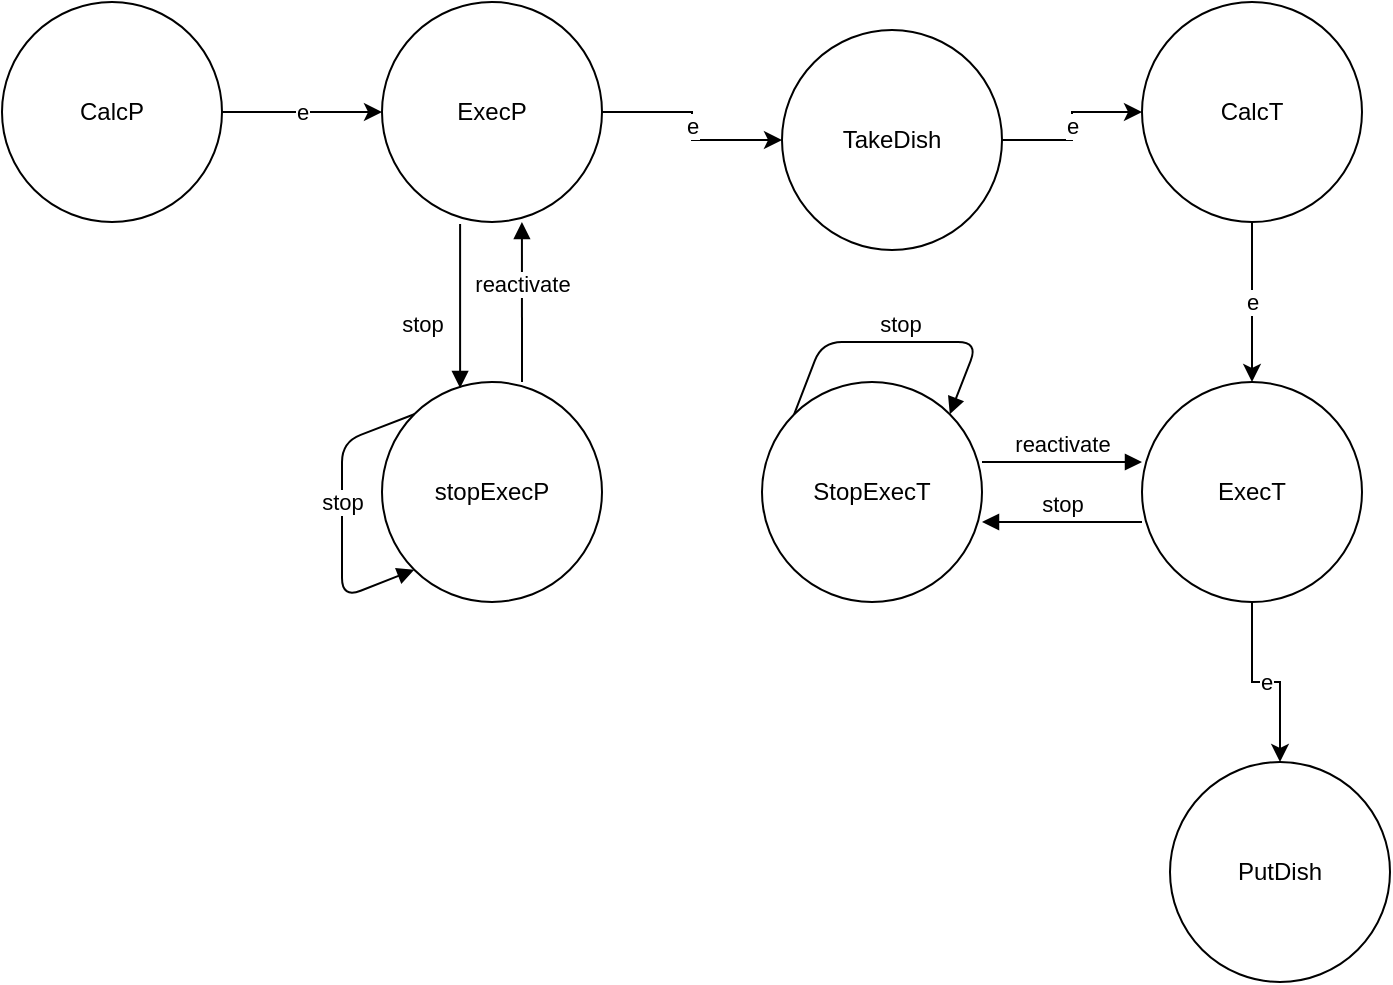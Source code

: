 <mxfile version="11.3.0" type="device" pages="1"><diagram id="aI4WEBJ9PHx0uAZKyeJp" name="Page-1"><mxGraphModel dx="854" dy="504" grid="1" gridSize="10" guides="1" tooltips="1" connect="1" arrows="1" fold="1" page="1" pageScale="1" pageWidth="827" pageHeight="1169" math="0" shadow="0"><root><mxCell id="0"/><mxCell id="1" parent="0"/><mxCell id="Bg4ZZZIwvzFPVMuxQLSE-3" value="e" style="edgeStyle=orthogonalEdgeStyle;rounded=0;orthogonalLoop=1;jettySize=auto;html=1;" edge="1" parent="1" source="Bg4ZZZIwvzFPVMuxQLSE-1" target="Bg4ZZZIwvzFPVMuxQLSE-2"><mxGeometry relative="1" as="geometry"/></mxCell><mxCell id="Bg4ZZZIwvzFPVMuxQLSE-1" value="CalcP" style="ellipse;whiteSpace=wrap;html=1;" vertex="1" parent="1"><mxGeometry x="40" y="80" width="110" height="110" as="geometry"/></mxCell><mxCell id="Bg4ZZZIwvzFPVMuxQLSE-7" value="e" style="edgeStyle=orthogonalEdgeStyle;rounded=0;orthogonalLoop=1;jettySize=auto;html=1;" edge="1" parent="1" source="Bg4ZZZIwvzFPVMuxQLSE-2" target="Bg4ZZZIwvzFPVMuxQLSE-6"><mxGeometry relative="1" as="geometry"/></mxCell><mxCell id="Bg4ZZZIwvzFPVMuxQLSE-2" value="ExecP" style="ellipse;whiteSpace=wrap;html=1;" vertex="1" parent="1"><mxGeometry x="230" y="80" width="110" height="110" as="geometry"/></mxCell><mxCell id="Bg4ZZZIwvzFPVMuxQLSE-9" value="e" style="edgeStyle=orthogonalEdgeStyle;rounded=0;orthogonalLoop=1;jettySize=auto;html=1;" edge="1" parent="1" source="Bg4ZZZIwvzFPVMuxQLSE-6" target="Bg4ZZZIwvzFPVMuxQLSE-8"><mxGeometry relative="1" as="geometry"/></mxCell><mxCell id="Bg4ZZZIwvzFPVMuxQLSE-6" value="TakeDish" style="ellipse;whiteSpace=wrap;html=1;" vertex="1" parent="1"><mxGeometry x="430" y="94" width="110" height="110" as="geometry"/></mxCell><mxCell id="Bg4ZZZIwvzFPVMuxQLSE-11" value="e" style="edgeStyle=orthogonalEdgeStyle;rounded=0;orthogonalLoop=1;jettySize=auto;html=1;" edge="1" parent="1" source="Bg4ZZZIwvzFPVMuxQLSE-8" target="Bg4ZZZIwvzFPVMuxQLSE-10"><mxGeometry relative="1" as="geometry"/></mxCell><mxCell id="Bg4ZZZIwvzFPVMuxQLSE-8" value="CalcT" style="ellipse;whiteSpace=wrap;html=1;" vertex="1" parent="1"><mxGeometry x="610" y="80" width="110" height="110" as="geometry"/></mxCell><mxCell id="Bg4ZZZIwvzFPVMuxQLSE-13" value="e" style="edgeStyle=orthogonalEdgeStyle;rounded=0;orthogonalLoop=1;jettySize=auto;html=1;" edge="1" parent="1" source="Bg4ZZZIwvzFPVMuxQLSE-10" target="Bg4ZZZIwvzFPVMuxQLSE-12"><mxGeometry relative="1" as="geometry"/></mxCell><mxCell id="Bg4ZZZIwvzFPVMuxQLSE-10" value="ExecT" style="ellipse;whiteSpace=wrap;html=1;" vertex="1" parent="1"><mxGeometry x="610" y="270" width="110" height="110" as="geometry"/></mxCell><mxCell id="Bg4ZZZIwvzFPVMuxQLSE-14" value="StopExecT" style="ellipse;whiteSpace=wrap;html=1;" vertex="1" parent="1"><mxGeometry x="420" y="270" width="110" height="110" as="geometry"/></mxCell><mxCell id="Bg4ZZZIwvzFPVMuxQLSE-12" value="PutDish" style="ellipse;whiteSpace=wrap;html=1;" vertex="1" parent="1"><mxGeometry x="624" y="460" width="110" height="110" as="geometry"/></mxCell><mxCell id="Bg4ZZZIwvzFPVMuxQLSE-4" value="stopExecP" style="ellipse;whiteSpace=wrap;html=1;" vertex="1" parent="1"><mxGeometry x="230" y="270" width="110" height="110" as="geometry"/></mxCell><mxCell id="Bg4ZZZIwvzFPVMuxQLSE-16" value="reactivate" style="html=1;verticalAlign=bottom;endArrow=block;" edge="1" parent="1"><mxGeometry width="80" relative="1" as="geometry"><mxPoint x="530" y="310" as="sourcePoint"/><mxPoint x="610" y="310" as="targetPoint"/></mxGeometry></mxCell><mxCell id="Bg4ZZZIwvzFPVMuxQLSE-17" value="stop" style="html=1;verticalAlign=bottom;endArrow=none;startArrow=block;startFill=1;endFill=0;" edge="1" parent="1"><mxGeometry width="80" relative="1" as="geometry"><mxPoint x="530" y="340" as="sourcePoint"/><mxPoint x="610" y="340" as="targetPoint"/></mxGeometry></mxCell><mxCell id="Bg4ZZZIwvzFPVMuxQLSE-18" value="stop" style="html=1;verticalAlign=bottom;endArrow=block;exitX=0.355;exitY=1.009;exitDx=0;exitDy=0;exitPerimeter=0;entryX=0.355;entryY=0.027;entryDx=0;entryDy=0;entryPerimeter=0;" edge="1" parent="1" source="Bg4ZZZIwvzFPVMuxQLSE-2" target="Bg4ZZZIwvzFPVMuxQLSE-4"><mxGeometry x="0.44" y="-19" width="80" relative="1" as="geometry"><mxPoint x="170" y="270" as="sourcePoint"/><mxPoint x="250" y="270" as="targetPoint"/><mxPoint as="offset"/></mxGeometry></mxCell><mxCell id="Bg4ZZZIwvzFPVMuxQLSE-19" value="reactivate" style="html=1;verticalAlign=bottom;endArrow=block;entryX=0.636;entryY=1;entryDx=0;entryDy=0;entryPerimeter=0;" edge="1" parent="1" target="Bg4ZZZIwvzFPVMuxQLSE-2"><mxGeometry width="80" relative="1" as="geometry"><mxPoint x="300" y="270" as="sourcePoint"/><mxPoint x="380" y="270" as="targetPoint"/></mxGeometry></mxCell><mxCell id="Bg4ZZZIwvzFPVMuxQLSE-20" value="stop" style="html=1;verticalAlign=bottom;endArrow=block;exitX=0;exitY=0;exitDx=0;exitDy=0;entryX=0;entryY=1;entryDx=0;entryDy=0;" edge="1" parent="1" source="Bg4ZZZIwvzFPVMuxQLSE-4" target="Bg4ZZZIwvzFPVMuxQLSE-4"><mxGeometry width="80" relative="1" as="geometry"><mxPoint x="170" y="390" as="sourcePoint"/><mxPoint x="250" y="390" as="targetPoint"/><Array as="points"><mxPoint x="210" y="300"/><mxPoint x="210" y="378"/></Array></mxGeometry></mxCell><mxCell id="Bg4ZZZIwvzFPVMuxQLSE-21" value="stop" style="html=1;verticalAlign=bottom;endArrow=block;exitX=0;exitY=0;exitDx=0;exitDy=0;entryX=1;entryY=0;entryDx=0;entryDy=0;" edge="1" parent="1" source="Bg4ZZZIwvzFPVMuxQLSE-14" target="Bg4ZZZIwvzFPVMuxQLSE-14"><mxGeometry width="80" relative="1" as="geometry"><mxPoint x="460" y="300" as="sourcePoint"/><mxPoint x="520" y="300" as="targetPoint"/><Array as="points"><mxPoint x="450" y="250"/><mxPoint x="528" y="250"/></Array></mxGeometry></mxCell></root></mxGraphModel></diagram></mxfile>